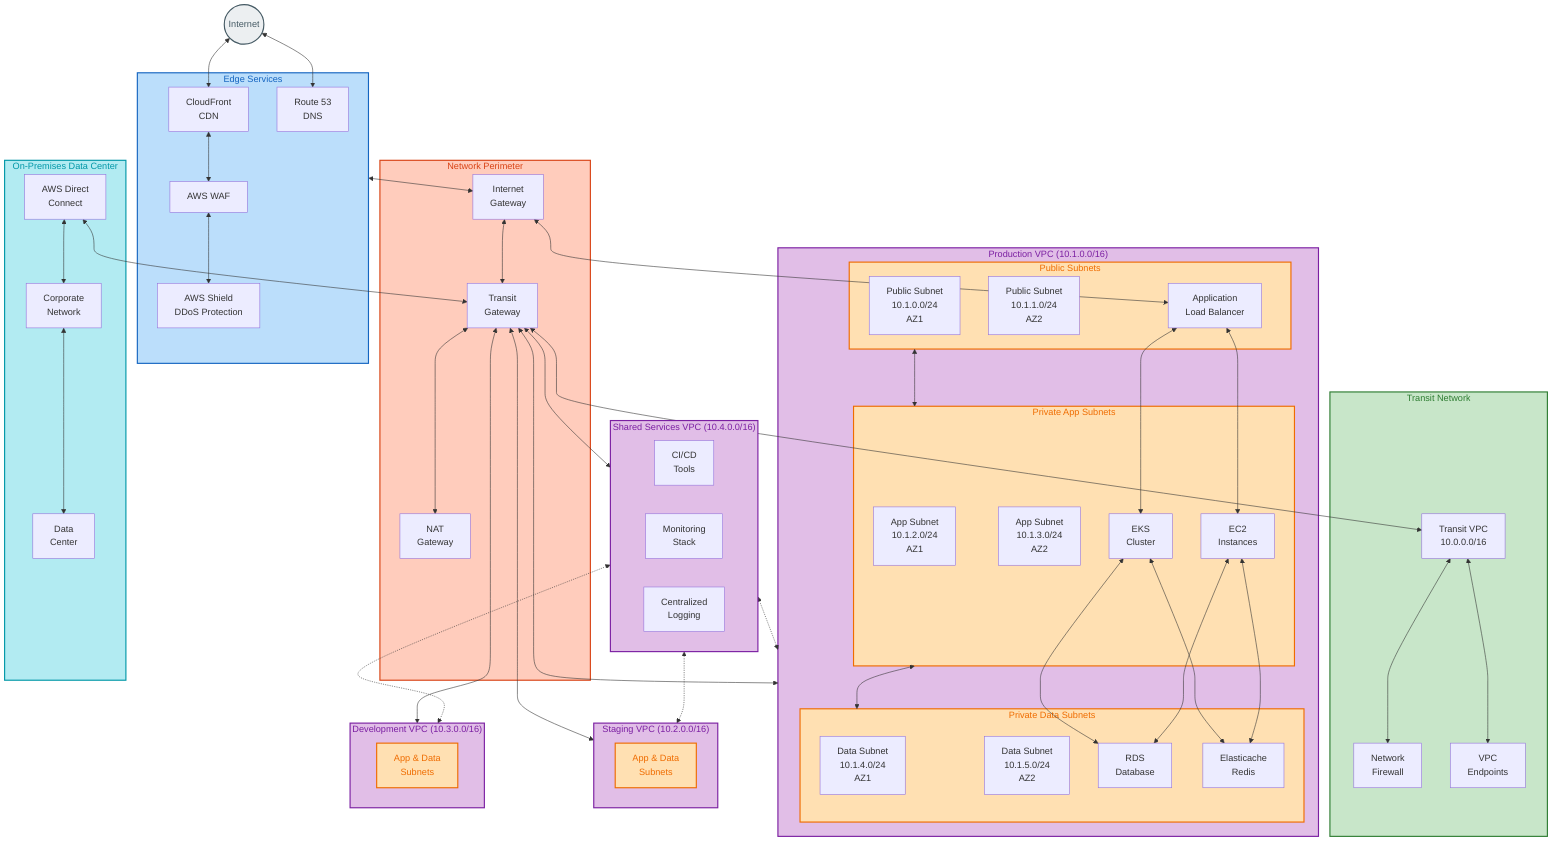 flowchart TD
    classDef internet fill:#ECEFF1,stroke:#455A64,color:#455A64,stroke-width:2px
    classDef edgeServices fill:#BBDEFB,stroke:#1565C0,color:#1565C0,stroke-width:2px
    classDef networkPerimeter fill:#FFCCBC,stroke:#D84315,color:#D84315,stroke-width:2px
    classDef transitNetwork fill:#C8E6C9,stroke:#2E7D32,color:#2E7D32,stroke-width:2px
    classDef vpc fill:#E1BEE7,stroke:#7B1FA2,color:#7B1FA2,stroke-width:2px
    classDef subnet fill:#FFE0B2,stroke:#EF6C00,color:#EF6C00,stroke-width:2px
    classDef onPremise fill:#B2EBF2,stroke:#0097A7,color:#0097A7,stroke-width:2px
    
    %% Internet & Edge
    Internet((Internet))
    
    subgraph EdgeServices["Edge Services"]
        CloudFront["CloudFront<br>CDN"]
        Route53["Route 53<br>DNS"]
        WAF["AWS WAF"]
        Shield["AWS Shield<br>DDoS Protection"]
    end
    
    %% Network Perimeter
    subgraph NetworkPerimeter["Network Perimeter"]
        IGW["Internet<br>Gateway"]
        TGW["Transit<br>Gateway"]
        NATGW["NAT<br>Gateway"]
    end
    
    %% Transit Network
    subgraph TransitNetwork["Transit Network"]
        TransitVPC["Transit VPC<br>10.0.0.0/16"]
        NetworkFirewall["Network<br>Firewall"]
        VPCEndpoints["VPC<br>Endpoints"]
    end
    
    %% Production VPC
    subgraph ProdVPC["Production VPC (10.1.0.0/16)"]
        subgraph ProdPublicSubnets["Public Subnets"]
            ProdPublicSubnet1["Public Subnet<br>10.1.0.0/24<br>AZ1"]
            ProdPublicSubnet2["Public Subnet<br>10.1.1.0/24<br>AZ2"]
            ALB["Application<br>Load Balancer"]
        end
        
        subgraph ProdPrivateSubnets["Private App Subnets"]
            ProdAppSubnet1["App Subnet<br>10.1.2.0/24<br>AZ1"]
            ProdAppSubnet2["App Subnet<br>10.1.3.0/24<br>AZ2"]
            EKS["EKS<br>Cluster"]
            EC2["EC2<br>Instances"]
        end
        
        subgraph ProdDataSubnets["Private Data Subnets"]
            ProdDataSubnet1["Data Subnet<br>10.1.4.0/24<br>AZ1"]
            ProdDataSubnet2["Data Subnet<br>10.1.5.0/24<br>AZ2"]
            RDS["RDS<br>Database"]
            Elasticache["Elasticache<br>Redis"]
        end
    end
    
    %% Staging VPC
    subgraph StagingVPC["Staging VPC (10.2.0.0/16)"]
        StagingSubnets["App & Data<br>Subnets"]
    end
    
    %% Dev VPC
    subgraph DevVPC["Development VPC (10.3.0.0/16)"]
        DevSubnets["App & Data<br>Subnets"]
    end
    
    %% Shared Services VPC
    subgraph SharedVPC["Shared Services VPC (10.4.0.0/16)"]
        CICD["CI/CD<br>Tools"]
        Monitoring["Monitoring<br>Stack"]
        Logging["Centralized<br>Logging"]
    end
    
    %% On-Premises
    subgraph OnPremise["On-Premises Data Center"]
        DirectConnect["AWS Direct<br>Connect"]
        CorporateNetwork["Corporate<br>Network"]
        DataCenter["Data<br>Center"]
    end
    
    %% Draw connections - Internet to Edge
    Internet <--> CloudFront
    Internet <--> Route53
    CloudFront <--> WAF
    WAF <--> Shield
    
    %% Edge to Network Perimeter
    EdgeServices <--> IGW
    
    %% Network Perimeter
    IGW <--> TGW
    TGW <--> NATGW
    
    %% Transit Network
    TGW <--> TransitVPC
    TransitVPC <--> NetworkFirewall
    TransitVPC <--> VPCEndpoints
    
    %% Transit to VPCs
    TGW <--> ProdVPC
    TGW <--> StagingVPC
    TGW <--> DevVPC
    TGW <--> SharedVPC
    
    %% Production VPC Internal
    ProdPublicSubnets <--> ProdPrivateSubnets
    ProdPrivateSubnets <--> ProdDataSubnets
    
    %% Load Balancer and Subnets
    IGW <--> ALB
    ALB <--> EKS
    ALB <--> EC2
    
    %% App to Data
    EKS <--> RDS
    EKS <--> Elasticache
    EC2 <--> RDS
    EC2 <--> Elasticache
    
    %% Direct Connect
    DirectConnect <--> TGW
    DirectConnect <--> CorporateNetwork
    CorporateNetwork <--> DataCenter
    
    %% Shared Services to other VPCs
    SharedVPC <-.-> ProdVPC
    SharedVPC <-.-> StagingVPC
    SharedVPC <-.-> DevVPC
    
    %% Apply styles
    class Internet internet
    class EdgeServices edgeServices
    class NetworkPerimeter networkPerimeter
    class TransitNetwork transitNetwork
    class ProdVPC,StagingVPC,DevVPC,SharedVPC vpc
    class ProdPublicSubnets,ProdPrivateSubnets,ProdDataSubnets,StagingSubnets,DevSubnets subnet
    class OnPremise onPremise